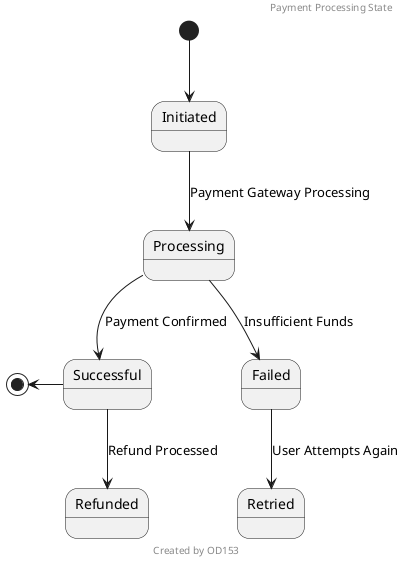 @startuml
header Payment Processing State
footer Created by OD153
[*] --> Initiated
Initiated --> Processing : Payment Gateway Processing
Processing --> Successful : Payment Confirmed
Processing --> Failed : Insufficient Funds
Successful --> Refunded : Refund Processed
Failed --> Retried : User Attempts Again
[*] <-- Successful
@enduml
